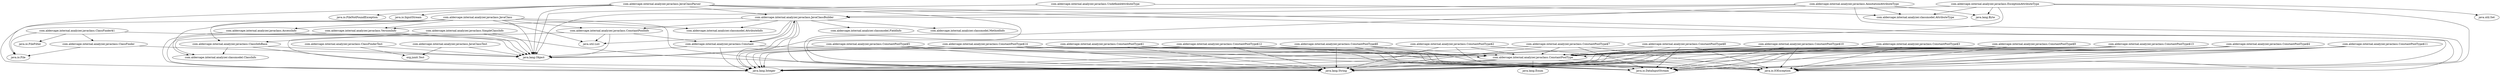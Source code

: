 digraph G {
"com.aldercape.internal.analyzer.javaclass.AccessInfo" [label="com.aldercape.internal.analyzer.javaclass.AccessInfo"];
"com.aldercape.internal.analyzer.javaclass.AnnotationAttributeType" [label="com.aldercape.internal.analyzer.javaclass.AnnotationAttributeType"];
"com.aldercape.internal.analyzer.javaclass.ClassFinder" [label="com.aldercape.internal.analyzer.javaclass.ClassFinder"];
"com.aldercape.internal.analyzer.javaclass.ClassFinder$1" [label="com.aldercape.internal.analyzer.javaclass.ClassFinder$1"];
"com.aldercape.internal.analyzer.javaclass.ClassFinderTest" [label="com.aldercape.internal.analyzer.javaclass.ClassFinderTest"];
"com.aldercape.internal.analyzer.javaclass.ClassInfoBase" [label="com.aldercape.internal.analyzer.javaclass.ClassInfoBase"];
"com.aldercape.internal.analyzer.javaclass.Constant" [label="com.aldercape.internal.analyzer.javaclass.Constant"];
"com.aldercape.internal.analyzer.javaclass.ConstantPoolInfo" [label="com.aldercape.internal.analyzer.javaclass.ConstantPoolInfo"];
"com.aldercape.internal.analyzer.javaclass.ConstantPoolType" [label="com.aldercape.internal.analyzer.javaclass.ConstantPoolType"];
"com.aldercape.internal.analyzer.javaclass.ConstantPoolType$1" [label="com.aldercape.internal.analyzer.javaclass.ConstantPoolType$1"];
"com.aldercape.internal.analyzer.javaclass.ConstantPoolType$10" [label="com.aldercape.internal.analyzer.javaclass.ConstantPoolType$10"];
"com.aldercape.internal.analyzer.javaclass.ConstantPoolType$11" [label="com.aldercape.internal.analyzer.javaclass.ConstantPoolType$11"];
"com.aldercape.internal.analyzer.javaclass.ConstantPoolType$12" [label="com.aldercape.internal.analyzer.javaclass.ConstantPoolType$12"];
"com.aldercape.internal.analyzer.javaclass.ConstantPoolType$13" [label="com.aldercape.internal.analyzer.javaclass.ConstantPoolType$13"];
"com.aldercape.internal.analyzer.javaclass.ConstantPoolType$14" [label="com.aldercape.internal.analyzer.javaclass.ConstantPoolType$14"];
"com.aldercape.internal.analyzer.javaclass.ConstantPoolType$2" [label="com.aldercape.internal.analyzer.javaclass.ConstantPoolType$2"];
"com.aldercape.internal.analyzer.javaclass.ConstantPoolType$3" [label="com.aldercape.internal.analyzer.javaclass.ConstantPoolType$3"];
"com.aldercape.internal.analyzer.javaclass.ConstantPoolType$4" [label="com.aldercape.internal.analyzer.javaclass.ConstantPoolType$4"];
"com.aldercape.internal.analyzer.javaclass.ConstantPoolType$5" [label="com.aldercape.internal.analyzer.javaclass.ConstantPoolType$5"];
"com.aldercape.internal.analyzer.javaclass.ConstantPoolType$6" [label="com.aldercape.internal.analyzer.javaclass.ConstantPoolType$6"];
"com.aldercape.internal.analyzer.javaclass.ConstantPoolType$7" [label="com.aldercape.internal.analyzer.javaclass.ConstantPoolType$7"];
"com.aldercape.internal.analyzer.javaclass.ConstantPoolType$8" [label="com.aldercape.internal.analyzer.javaclass.ConstantPoolType$8"];
"com.aldercape.internal.analyzer.javaclass.ConstantPoolType$9" [label="com.aldercape.internal.analyzer.javaclass.ConstantPoolType$9"];
"com.aldercape.internal.analyzer.javaclass.ExceptionAttributeType" [label="com.aldercape.internal.analyzer.javaclass.ExceptionAttributeType"];
"com.aldercape.internal.analyzer.javaclass.JavaClass" [label="com.aldercape.internal.analyzer.javaclass.JavaClass"];
"com.aldercape.internal.analyzer.javaclass.JavaClassBuilder" [label="com.aldercape.internal.analyzer.javaclass.JavaClassBuilder"];
"com.aldercape.internal.analyzer.javaclass.JavaClassParser" [label="com.aldercape.internal.analyzer.javaclass.JavaClassParser"];
"com.aldercape.internal.analyzer.javaclass.JavaClassTest" [label="com.aldercape.internal.analyzer.javaclass.JavaClassTest"];
"com.aldercape.internal.analyzer.javaclass.SimpleClassInfo" [label="com.aldercape.internal.analyzer.javaclass.SimpleClassInfo"];
"com.aldercape.internal.analyzer.javaclass.UndefinedAttributeType" [label="com.aldercape.internal.analyzer.javaclass.UndefinedAttributeType"];
"com.aldercape.internal.analyzer.javaclass.VersionInfo" [label="com.aldercape.internal.analyzer.javaclass.VersionInfo"];
"com.aldercape.internal.analyzer.javaclass.AccessInfo" -> "java.lang.Object";
"com.aldercape.internal.analyzer.javaclass.AccessInfo" -> "java.lang.Integer";
"com.aldercape.internal.analyzer.javaclass.AnnotationAttributeType" -> "java.lang.Object";
"com.aldercape.internal.analyzer.javaclass.AnnotationAttributeType" -> "com.aldercape.internal.analyzer.javaclass.JavaClassBuilder";
"com.aldercape.internal.analyzer.javaclass.AnnotationAttributeType" -> "com.aldercape.internal.analyzer.classmodel.AttributeType";
"com.aldercape.internal.analyzer.javaclass.AnnotationAttributeType" -> "java.lang.String";
"com.aldercape.internal.analyzer.javaclass.AnnotationAttributeType" -> "java.lang.Byte";
"com.aldercape.internal.analyzer.javaclass.AnnotationAttributeType" -> "java.io.IOException";
"com.aldercape.internal.analyzer.javaclass.ClassFinder" -> "java.lang.Object";
"com.aldercape.internal.analyzer.javaclass.ClassFinder" -> "java.io.File";
"com.aldercape.internal.analyzer.javaclass.ClassFinder$1" -> "com.aldercape.internal.analyzer.javaclass.ClassFinder";
"com.aldercape.internal.analyzer.javaclass.ClassFinder$1" -> "java.io.FileFilter";
"com.aldercape.internal.analyzer.javaclass.ClassFinder$1" -> "java.lang.Object";
"com.aldercape.internal.analyzer.javaclass.ClassFinder$1" -> "java.io.File";
"com.aldercape.internal.analyzer.javaclass.ClassFinderTest" -> "java.lang.Object";
"com.aldercape.internal.analyzer.javaclass.ClassFinderTest" -> "org.junit.Test";
"com.aldercape.internal.analyzer.javaclass.ClassInfoBase" -> "java.lang.Object";
"com.aldercape.internal.analyzer.javaclass.ClassInfoBase" -> "java.lang.String";
"com.aldercape.internal.analyzer.javaclass.ClassInfoBase" -> "com.aldercape.internal.analyzer.classmodel.ClassInfo";
"com.aldercape.internal.analyzer.javaclass.Constant" -> "java.lang.Object";
"com.aldercape.internal.analyzer.javaclass.Constant" -> "com.aldercape.internal.analyzer.javaclass.JavaClassBuilder";
"com.aldercape.internal.analyzer.javaclass.Constant" -> "java.lang.Integer";
"com.aldercape.internal.analyzer.javaclass.Constant" -> "com.aldercape.internal.analyzer.javaclass.ConstantPoolType";
"com.aldercape.internal.analyzer.javaclass.ConstantPoolInfo" -> "java.lang.Object";
"com.aldercape.internal.analyzer.javaclass.ConstantPoolInfo" -> "java.util.List";
"com.aldercape.internal.analyzer.javaclass.ConstantPoolInfo" -> "com.aldercape.internal.analyzer.javaclass.Constant";
"com.aldercape.internal.analyzer.javaclass.ConstantPoolInfo" -> "java.lang.Integer";
"com.aldercape.internal.analyzer.javaclass.ConstantPoolType" -> "java.io.DataInputStream";
"com.aldercape.internal.analyzer.javaclass.ConstantPoolType" -> "java.lang.String";
"com.aldercape.internal.analyzer.javaclass.ConstantPoolType" -> "java.lang.Integer";
"com.aldercape.internal.analyzer.javaclass.ConstantPoolType" -> "java.io.IOException";
"com.aldercape.internal.analyzer.javaclass.ConstantPoolType" -> "java.lang.Enum";
"com.aldercape.internal.analyzer.javaclass.ConstantPoolType$1" -> "java.io.DataInputStream";
"com.aldercape.internal.analyzer.javaclass.ConstantPoolType$1" -> "java.lang.String";
"com.aldercape.internal.analyzer.javaclass.ConstantPoolType$1" -> "java.lang.Integer";
"com.aldercape.internal.analyzer.javaclass.ConstantPoolType$1" -> "com.aldercape.internal.analyzer.javaclass.ConstantPoolType";
"com.aldercape.internal.analyzer.javaclass.ConstantPoolType$1" -> "java.io.IOException";
"com.aldercape.internal.analyzer.javaclass.ConstantPoolType$10" -> "java.io.DataInputStream";
"com.aldercape.internal.analyzer.javaclass.ConstantPoolType$10" -> "java.lang.String";
"com.aldercape.internal.analyzer.javaclass.ConstantPoolType$10" -> "java.lang.Integer";
"com.aldercape.internal.analyzer.javaclass.ConstantPoolType$10" -> "com.aldercape.internal.analyzer.javaclass.ConstantPoolType";
"com.aldercape.internal.analyzer.javaclass.ConstantPoolType$10" -> "java.io.IOException";
"com.aldercape.internal.analyzer.javaclass.ConstantPoolType$11" -> "java.io.DataInputStream";
"com.aldercape.internal.analyzer.javaclass.ConstantPoolType$11" -> "java.lang.String";
"com.aldercape.internal.analyzer.javaclass.ConstantPoolType$11" -> "java.lang.Integer";
"com.aldercape.internal.analyzer.javaclass.ConstantPoolType$11" -> "com.aldercape.internal.analyzer.javaclass.ConstantPoolType";
"com.aldercape.internal.analyzer.javaclass.ConstantPoolType$11" -> "java.io.IOException";
"com.aldercape.internal.analyzer.javaclass.ConstantPoolType$12" -> "java.io.DataInputStream";
"com.aldercape.internal.analyzer.javaclass.ConstantPoolType$12" -> "java.lang.String";
"com.aldercape.internal.analyzer.javaclass.ConstantPoolType$12" -> "java.lang.Integer";
"com.aldercape.internal.analyzer.javaclass.ConstantPoolType$12" -> "com.aldercape.internal.analyzer.javaclass.ConstantPoolType";
"com.aldercape.internal.analyzer.javaclass.ConstantPoolType$12" -> "java.io.IOException";
"com.aldercape.internal.analyzer.javaclass.ConstantPoolType$13" -> "java.io.DataInputStream";
"com.aldercape.internal.analyzer.javaclass.ConstantPoolType$13" -> "java.lang.String";
"com.aldercape.internal.analyzer.javaclass.ConstantPoolType$13" -> "java.lang.Integer";
"com.aldercape.internal.analyzer.javaclass.ConstantPoolType$13" -> "com.aldercape.internal.analyzer.javaclass.ConstantPoolType";
"com.aldercape.internal.analyzer.javaclass.ConstantPoolType$13" -> "java.io.IOException";
"com.aldercape.internal.analyzer.javaclass.ConstantPoolType$14" -> "java.io.DataInputStream";
"com.aldercape.internal.analyzer.javaclass.ConstantPoolType$14" -> "java.lang.String";
"com.aldercape.internal.analyzer.javaclass.ConstantPoolType$14" -> "java.lang.Integer";
"com.aldercape.internal.analyzer.javaclass.ConstantPoolType$14" -> "com.aldercape.internal.analyzer.javaclass.ConstantPoolType";
"com.aldercape.internal.analyzer.javaclass.ConstantPoolType$14" -> "java.io.IOException";
"com.aldercape.internal.analyzer.javaclass.ConstantPoolType$2" -> "java.io.DataInputStream";
"com.aldercape.internal.analyzer.javaclass.ConstantPoolType$2" -> "java.lang.String";
"com.aldercape.internal.analyzer.javaclass.ConstantPoolType$2" -> "java.lang.Integer";
"com.aldercape.internal.analyzer.javaclass.ConstantPoolType$2" -> "com.aldercape.internal.analyzer.javaclass.ConstantPoolType";
"com.aldercape.internal.analyzer.javaclass.ConstantPoolType$2" -> "java.io.IOException";
"com.aldercape.internal.analyzer.javaclass.ConstantPoolType$3" -> "java.io.DataInputStream";
"com.aldercape.internal.analyzer.javaclass.ConstantPoolType$3" -> "java.lang.String";
"com.aldercape.internal.analyzer.javaclass.ConstantPoolType$3" -> "java.lang.Integer";
"com.aldercape.internal.analyzer.javaclass.ConstantPoolType$3" -> "com.aldercape.internal.analyzer.javaclass.ConstantPoolType";
"com.aldercape.internal.analyzer.javaclass.ConstantPoolType$3" -> "java.io.IOException";
"com.aldercape.internal.analyzer.javaclass.ConstantPoolType$4" -> "java.io.DataInputStream";
"com.aldercape.internal.analyzer.javaclass.ConstantPoolType$4" -> "java.lang.String";
"com.aldercape.internal.analyzer.javaclass.ConstantPoolType$4" -> "java.lang.Integer";
"com.aldercape.internal.analyzer.javaclass.ConstantPoolType$4" -> "com.aldercape.internal.analyzer.javaclass.ConstantPoolType";
"com.aldercape.internal.analyzer.javaclass.ConstantPoolType$4" -> "java.io.IOException";
"com.aldercape.internal.analyzer.javaclass.ConstantPoolType$5" -> "java.io.DataInputStream";
"com.aldercape.internal.analyzer.javaclass.ConstantPoolType$5" -> "java.lang.String";
"com.aldercape.internal.analyzer.javaclass.ConstantPoolType$5" -> "java.lang.Integer";
"com.aldercape.internal.analyzer.javaclass.ConstantPoolType$5" -> "com.aldercape.internal.analyzer.javaclass.ConstantPoolType";
"com.aldercape.internal.analyzer.javaclass.ConstantPoolType$5" -> "java.io.IOException";
"com.aldercape.internal.analyzer.javaclass.ConstantPoolType$6" -> "java.io.DataInputStream";
"com.aldercape.internal.analyzer.javaclass.ConstantPoolType$6" -> "java.lang.String";
"com.aldercape.internal.analyzer.javaclass.ConstantPoolType$6" -> "java.lang.Integer";
"com.aldercape.internal.analyzer.javaclass.ConstantPoolType$6" -> "com.aldercape.internal.analyzer.javaclass.ConstantPoolType";
"com.aldercape.internal.analyzer.javaclass.ConstantPoolType$6" -> "java.io.IOException";
"com.aldercape.internal.analyzer.javaclass.ConstantPoolType$7" -> "java.io.DataInputStream";
"com.aldercape.internal.analyzer.javaclass.ConstantPoolType$7" -> "java.lang.String";
"com.aldercape.internal.analyzer.javaclass.ConstantPoolType$7" -> "java.lang.Integer";
"com.aldercape.internal.analyzer.javaclass.ConstantPoolType$7" -> "com.aldercape.internal.analyzer.javaclass.ConstantPoolType";
"com.aldercape.internal.analyzer.javaclass.ConstantPoolType$7" -> "java.io.IOException";
"com.aldercape.internal.analyzer.javaclass.ConstantPoolType$8" -> "java.io.DataInputStream";
"com.aldercape.internal.analyzer.javaclass.ConstantPoolType$8" -> "java.lang.String";
"com.aldercape.internal.analyzer.javaclass.ConstantPoolType$8" -> "java.lang.Integer";
"com.aldercape.internal.analyzer.javaclass.ConstantPoolType$8" -> "com.aldercape.internal.analyzer.javaclass.ConstantPoolType";
"com.aldercape.internal.analyzer.javaclass.ConstantPoolType$8" -> "java.io.IOException";
"com.aldercape.internal.analyzer.javaclass.ConstantPoolType$9" -> "java.io.DataInputStream";
"com.aldercape.internal.analyzer.javaclass.ConstantPoolType$9" -> "java.lang.String";
"com.aldercape.internal.analyzer.javaclass.ConstantPoolType$9" -> "java.lang.Integer";
"com.aldercape.internal.analyzer.javaclass.ConstantPoolType$9" -> "com.aldercape.internal.analyzer.javaclass.ConstantPoolType";
"com.aldercape.internal.analyzer.javaclass.ConstantPoolType$9" -> "java.io.IOException";
"com.aldercape.internal.analyzer.javaclass.ExceptionAttributeType" -> "java.lang.Object";
"com.aldercape.internal.analyzer.javaclass.ExceptionAttributeType" -> "com.aldercape.internal.analyzer.javaclass.JavaClassBuilder";
"com.aldercape.internal.analyzer.javaclass.ExceptionAttributeType" -> "com.aldercape.internal.analyzer.classmodel.AttributeType";
"com.aldercape.internal.analyzer.javaclass.ExceptionAttributeType" -> "java.util.Set";
"com.aldercape.internal.analyzer.javaclass.ExceptionAttributeType" -> "java.lang.Byte";
"com.aldercape.internal.analyzer.javaclass.ExceptionAttributeType" -> "java.io.IOException";
"com.aldercape.internal.analyzer.javaclass.JavaClass" -> "com.aldercape.internal.analyzer.javaclass.ConstantPoolInfo";
"com.aldercape.internal.analyzer.javaclass.JavaClass" -> "com.aldercape.internal.analyzer.javaclass.ClassInfoBase";
"com.aldercape.internal.analyzer.javaclass.JavaClass" -> "java.lang.Object";
"com.aldercape.internal.analyzer.javaclass.JavaClass" -> "com.aldercape.internal.analyzer.javaclass.VersionInfo";
"com.aldercape.internal.analyzer.javaclass.JavaClass" -> "java.util.List";
"com.aldercape.internal.analyzer.javaclass.JavaClass" -> "com.aldercape.internal.analyzer.classmodel.AttributeInfo";
"com.aldercape.internal.analyzer.javaclass.JavaClass" -> "java.lang.Integer";
"com.aldercape.internal.analyzer.javaclass.JavaClass" -> "java.lang.String";
"com.aldercape.internal.analyzer.javaclass.JavaClass" -> "com.aldercape.internal.analyzer.javaclass.AccessInfo";
"com.aldercape.internal.analyzer.javaclass.JavaClass" -> "com.aldercape.internal.analyzer.classmodel.ClassInfo";
"com.aldercape.internal.analyzer.javaclass.JavaClassBuilder" -> "com.aldercape.internal.analyzer.javaclass.ConstantPoolInfo";
"com.aldercape.internal.analyzer.javaclass.JavaClassBuilder" -> "com.aldercape.internal.analyzer.classmodel.FieldInfo";
"com.aldercape.internal.analyzer.javaclass.JavaClassBuilder" -> "java.lang.Object";
"com.aldercape.internal.analyzer.javaclass.JavaClassBuilder" -> "com.aldercape.internal.analyzer.javaclass.VersionInfo";
"com.aldercape.internal.analyzer.javaclass.JavaClassBuilder" -> "java.util.List";
"com.aldercape.internal.analyzer.javaclass.JavaClassBuilder" -> "com.aldercape.internal.analyzer.classmodel.AttributeInfo";
"com.aldercape.internal.analyzer.javaclass.JavaClassBuilder" -> "com.aldercape.internal.analyzer.javaclass.Constant";
"com.aldercape.internal.analyzer.javaclass.JavaClassBuilder" -> "java.lang.String";
"com.aldercape.internal.analyzer.javaclass.JavaClassBuilder" -> "java.lang.Integer";
"com.aldercape.internal.analyzer.javaclass.JavaClassBuilder" -> "com.aldercape.internal.analyzer.classmodel.MethodInfo";
"com.aldercape.internal.analyzer.javaclass.JavaClassParser" -> "java.io.InputStream";
"com.aldercape.internal.analyzer.javaclass.JavaClassParser" -> "java.lang.Object";
"com.aldercape.internal.analyzer.javaclass.JavaClassParser" -> "java.io.DataInputStream";
"com.aldercape.internal.analyzer.javaclass.JavaClassParser" -> "com.aldercape.internal.analyzer.javaclass.JavaClassBuilder";
"com.aldercape.internal.analyzer.javaclass.JavaClassParser" -> "java.io.File";
"com.aldercape.internal.analyzer.javaclass.JavaClassParser" -> "java.lang.String";
"com.aldercape.internal.analyzer.javaclass.JavaClassParser" -> "java.io.FileNotFoundException";
"com.aldercape.internal.analyzer.javaclass.JavaClassParser" -> "java.io.IOException";
"com.aldercape.internal.analyzer.javaclass.JavaClassTest" -> "java.lang.Object";
"com.aldercape.internal.analyzer.javaclass.JavaClassTest" -> "org.junit.Test";
"com.aldercape.internal.analyzer.javaclass.SimpleClassInfo" -> "com.aldercape.internal.analyzer.javaclass.ClassInfoBase";
"com.aldercape.internal.analyzer.javaclass.SimpleClassInfo" -> "java.lang.Object";
"com.aldercape.internal.analyzer.javaclass.SimpleClassInfo" -> "java.lang.String";
"com.aldercape.internal.analyzer.javaclass.SimpleClassInfo" -> "com.aldercape.internal.analyzer.classmodel.ClassInfo";
"com.aldercape.internal.analyzer.javaclass.UndefinedAttributeType" -> "java.lang.Object";
"com.aldercape.internal.analyzer.javaclass.UndefinedAttributeType" -> "com.aldercape.internal.analyzer.classmodel.AttributeType";
"com.aldercape.internal.analyzer.javaclass.VersionInfo" -> "java.lang.Object";
"com.aldercape.internal.analyzer.javaclass.VersionInfo" -> "java.lang.Integer";
}
